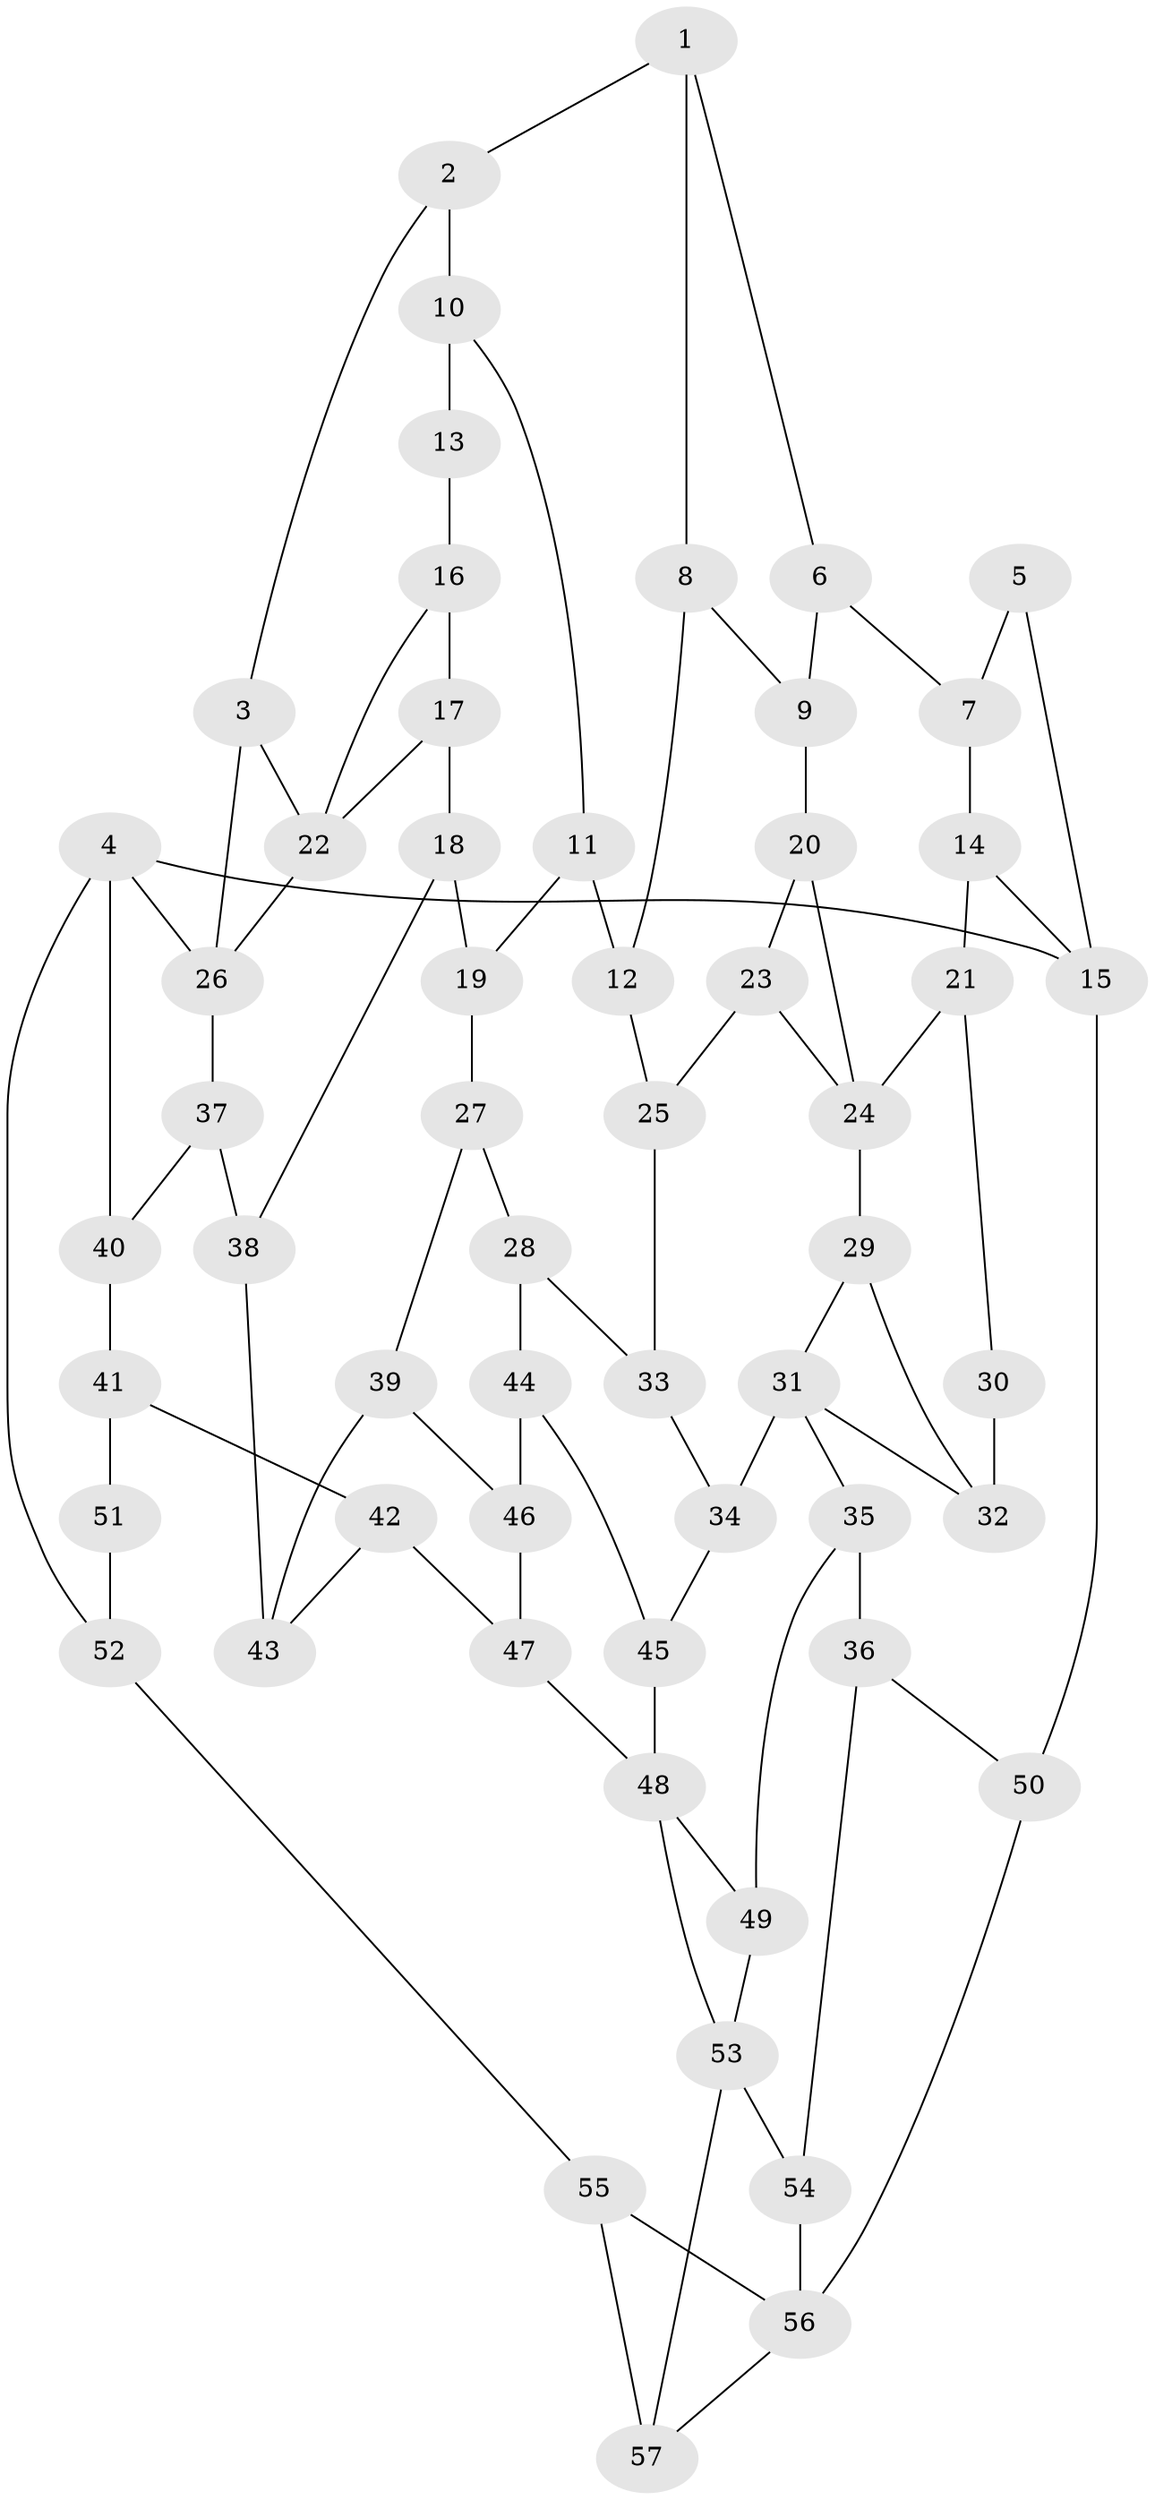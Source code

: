 // original degree distribution, {3: 0.025, 4: 0.2625, 5: 0.5, 6: 0.2125}
// Generated by graph-tools (version 1.1) at 2025/38/03/04/25 23:38:36]
// undirected, 57 vertices, 88 edges
graph export_dot {
  node [color=gray90,style=filled];
  1;
  2;
  3;
  4;
  5;
  6;
  7;
  8;
  9;
  10;
  11;
  12;
  13;
  14;
  15;
  16;
  17;
  18;
  19;
  20;
  21;
  22;
  23;
  24;
  25;
  26;
  27;
  28;
  29;
  30;
  31;
  32;
  33;
  34;
  35;
  36;
  37;
  38;
  39;
  40;
  41;
  42;
  43;
  44;
  45;
  46;
  47;
  48;
  49;
  50;
  51;
  52;
  53;
  54;
  55;
  56;
  57;
  1 -- 2 [weight=1.0];
  1 -- 6 [weight=1.0];
  1 -- 8 [weight=1.0];
  2 -- 3 [weight=1.0];
  2 -- 10 [weight=1.0];
  3 -- 22 [weight=1.0];
  3 -- 26 [weight=1.0];
  4 -- 15 [weight=1.0];
  4 -- 26 [weight=1.0];
  4 -- 40 [weight=1.0];
  4 -- 52 [weight=1.0];
  5 -- 7 [weight=1.0];
  5 -- 15 [weight=1.0];
  6 -- 7 [weight=1.0];
  6 -- 9 [weight=1.0];
  7 -- 14 [weight=1.0];
  8 -- 9 [weight=1.0];
  8 -- 12 [weight=1.0];
  9 -- 20 [weight=1.0];
  10 -- 11 [weight=1.0];
  10 -- 13 [weight=2.0];
  11 -- 12 [weight=1.0];
  11 -- 19 [weight=1.0];
  12 -- 25 [weight=1.0];
  13 -- 16 [weight=2.0];
  14 -- 15 [weight=1.0];
  14 -- 21 [weight=1.0];
  15 -- 50 [weight=2.0];
  16 -- 17 [weight=1.0];
  16 -- 22 [weight=1.0];
  17 -- 18 [weight=1.0];
  17 -- 22 [weight=1.0];
  18 -- 19 [weight=1.0];
  18 -- 38 [weight=1.0];
  19 -- 27 [weight=1.0];
  20 -- 23 [weight=1.0];
  20 -- 24 [weight=1.0];
  21 -- 24 [weight=1.0];
  21 -- 30 [weight=1.0];
  22 -- 26 [weight=1.0];
  23 -- 24 [weight=1.0];
  23 -- 25 [weight=1.0];
  24 -- 29 [weight=1.0];
  25 -- 33 [weight=2.0];
  26 -- 37 [weight=1.0];
  27 -- 28 [weight=1.0];
  27 -- 39 [weight=1.0];
  28 -- 33 [weight=1.0];
  28 -- 44 [weight=1.0];
  29 -- 31 [weight=1.0];
  29 -- 32 [weight=1.0];
  30 -- 32 [weight=2.0];
  31 -- 32 [weight=1.0];
  31 -- 34 [weight=1.0];
  31 -- 35 [weight=1.0];
  33 -- 34 [weight=1.0];
  34 -- 45 [weight=1.0];
  35 -- 36 [weight=1.0];
  35 -- 49 [weight=1.0];
  36 -- 50 [weight=1.0];
  36 -- 54 [weight=1.0];
  37 -- 38 [weight=1.0];
  37 -- 40 [weight=1.0];
  38 -- 43 [weight=2.0];
  39 -- 43 [weight=1.0];
  39 -- 46 [weight=1.0];
  40 -- 41 [weight=1.0];
  41 -- 42 [weight=1.0];
  41 -- 51 [weight=2.0];
  42 -- 43 [weight=1.0];
  42 -- 47 [weight=1.0];
  44 -- 45 [weight=1.0];
  44 -- 46 [weight=1.0];
  45 -- 48 [weight=1.0];
  46 -- 47 [weight=1.0];
  47 -- 48 [weight=1.0];
  48 -- 49 [weight=1.0];
  48 -- 53 [weight=1.0];
  49 -- 53 [weight=1.0];
  50 -- 56 [weight=1.0];
  51 -- 52 [weight=2.0];
  52 -- 55 [weight=2.0];
  53 -- 54 [weight=1.0];
  53 -- 57 [weight=1.0];
  54 -- 56 [weight=1.0];
  55 -- 56 [weight=1.0];
  55 -- 57 [weight=2.0];
  56 -- 57 [weight=1.0];
}
